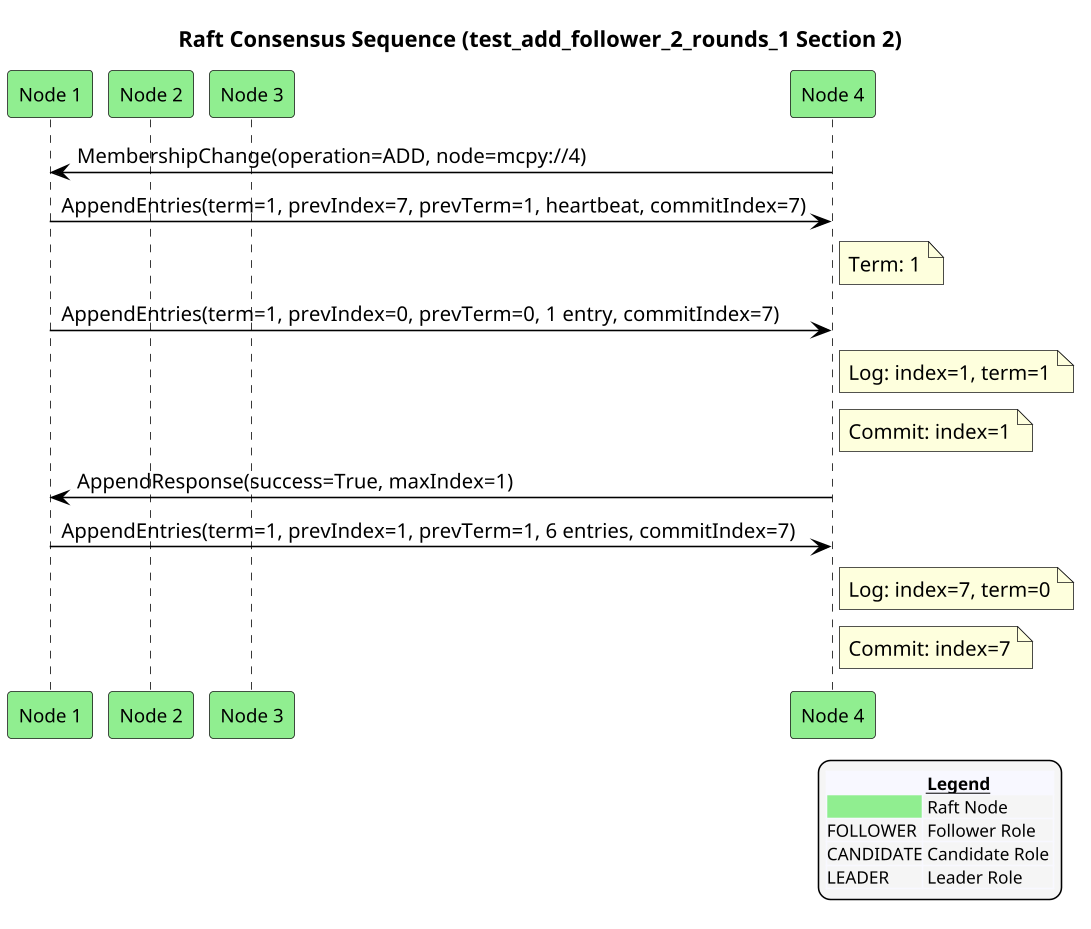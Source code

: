 @startuml
!pragma ratio 0.7
skinparam dpi 150
skinparam monochrome false
skinparam sequence {
  ArrowColor Black
  ActorBorderColor Black
  LifeLineBorderColor Black
  ParticipantFontSize 12
  Padding 10
}
skinparam legend {
  BackgroundColor #F5F5F5
  FontSize 11
}
title Raft Consensus Sequence (test_add_follower_2_rounds_1 Section 2)

participant "Node 1" as n1 order 10 #Lightgreen
participant "Node 2" as n2 order 20 #Lightgreen
participant "Node 3" as n3 order 30 #Lightgreen
participant "Node 4" as n4 order 40 #Lightgreen
n4 -> n1: MembershipChange(operation=ADD, node=mcpy://4)
n1 -> n4: AppendEntries(term=1, prevIndex=7, prevTerm=1, heartbeat, commitIndex=7)
note right of n4: Term: 1
n1 -> n4: AppendEntries(term=1, prevIndex=0, prevTerm=0, 1 entry, commitIndex=7)
note right of n4: Log: index=1, term=1
note right of n4: Commit: index=1
n4 -> n1: AppendResponse(success=True, maxIndex=1)
n1 -> n4: AppendEntries(term=1, prevIndex=1, prevTerm=1, 6 entries, commitIndex=7)
note right of n4: Log: index=7, term=0
note right of n4: Commit: index=7

legend right
  <#GhostWhite,#GhostWhite>|      |= __Legend__ |
  |<#Lightgreen>| Raft Node |
  |FOLLOWER| Follower Role |
  |CANDIDATE| Candidate Role |
  |LEADER| Leader Role |
endlegend
@enduml
